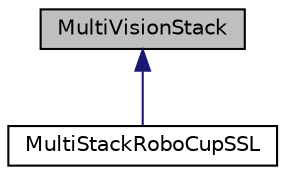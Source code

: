 digraph "MultiVisionStack"
{
 // INTERACTIVE_SVG=YES
  edge [fontname="Helvetica",fontsize="10",labelfontname="Helvetica",labelfontsize="10"];
  node [fontname="Helvetica",fontsize="10",shape=record];
  Node1 [label="MultiVisionStack",height=0.2,width=0.4,color="black", fillcolor="grey75", style="filled", fontcolor="black"];
  Node1 -> Node2 [dir="back",color="midnightblue",fontsize="10",style="solid",fontname="Helvetica"];
  Node2 [label="MultiStackRoboCupSSL",height=0.2,width=0.4,color="black", fillcolor="white", style="filled",URL="$d0/d9b/class_multi_stack_robo_cup_s_s_l.html",tooltip="The multi-camera vision processing stack used for the RoboCup SSL vision system. "];
}
